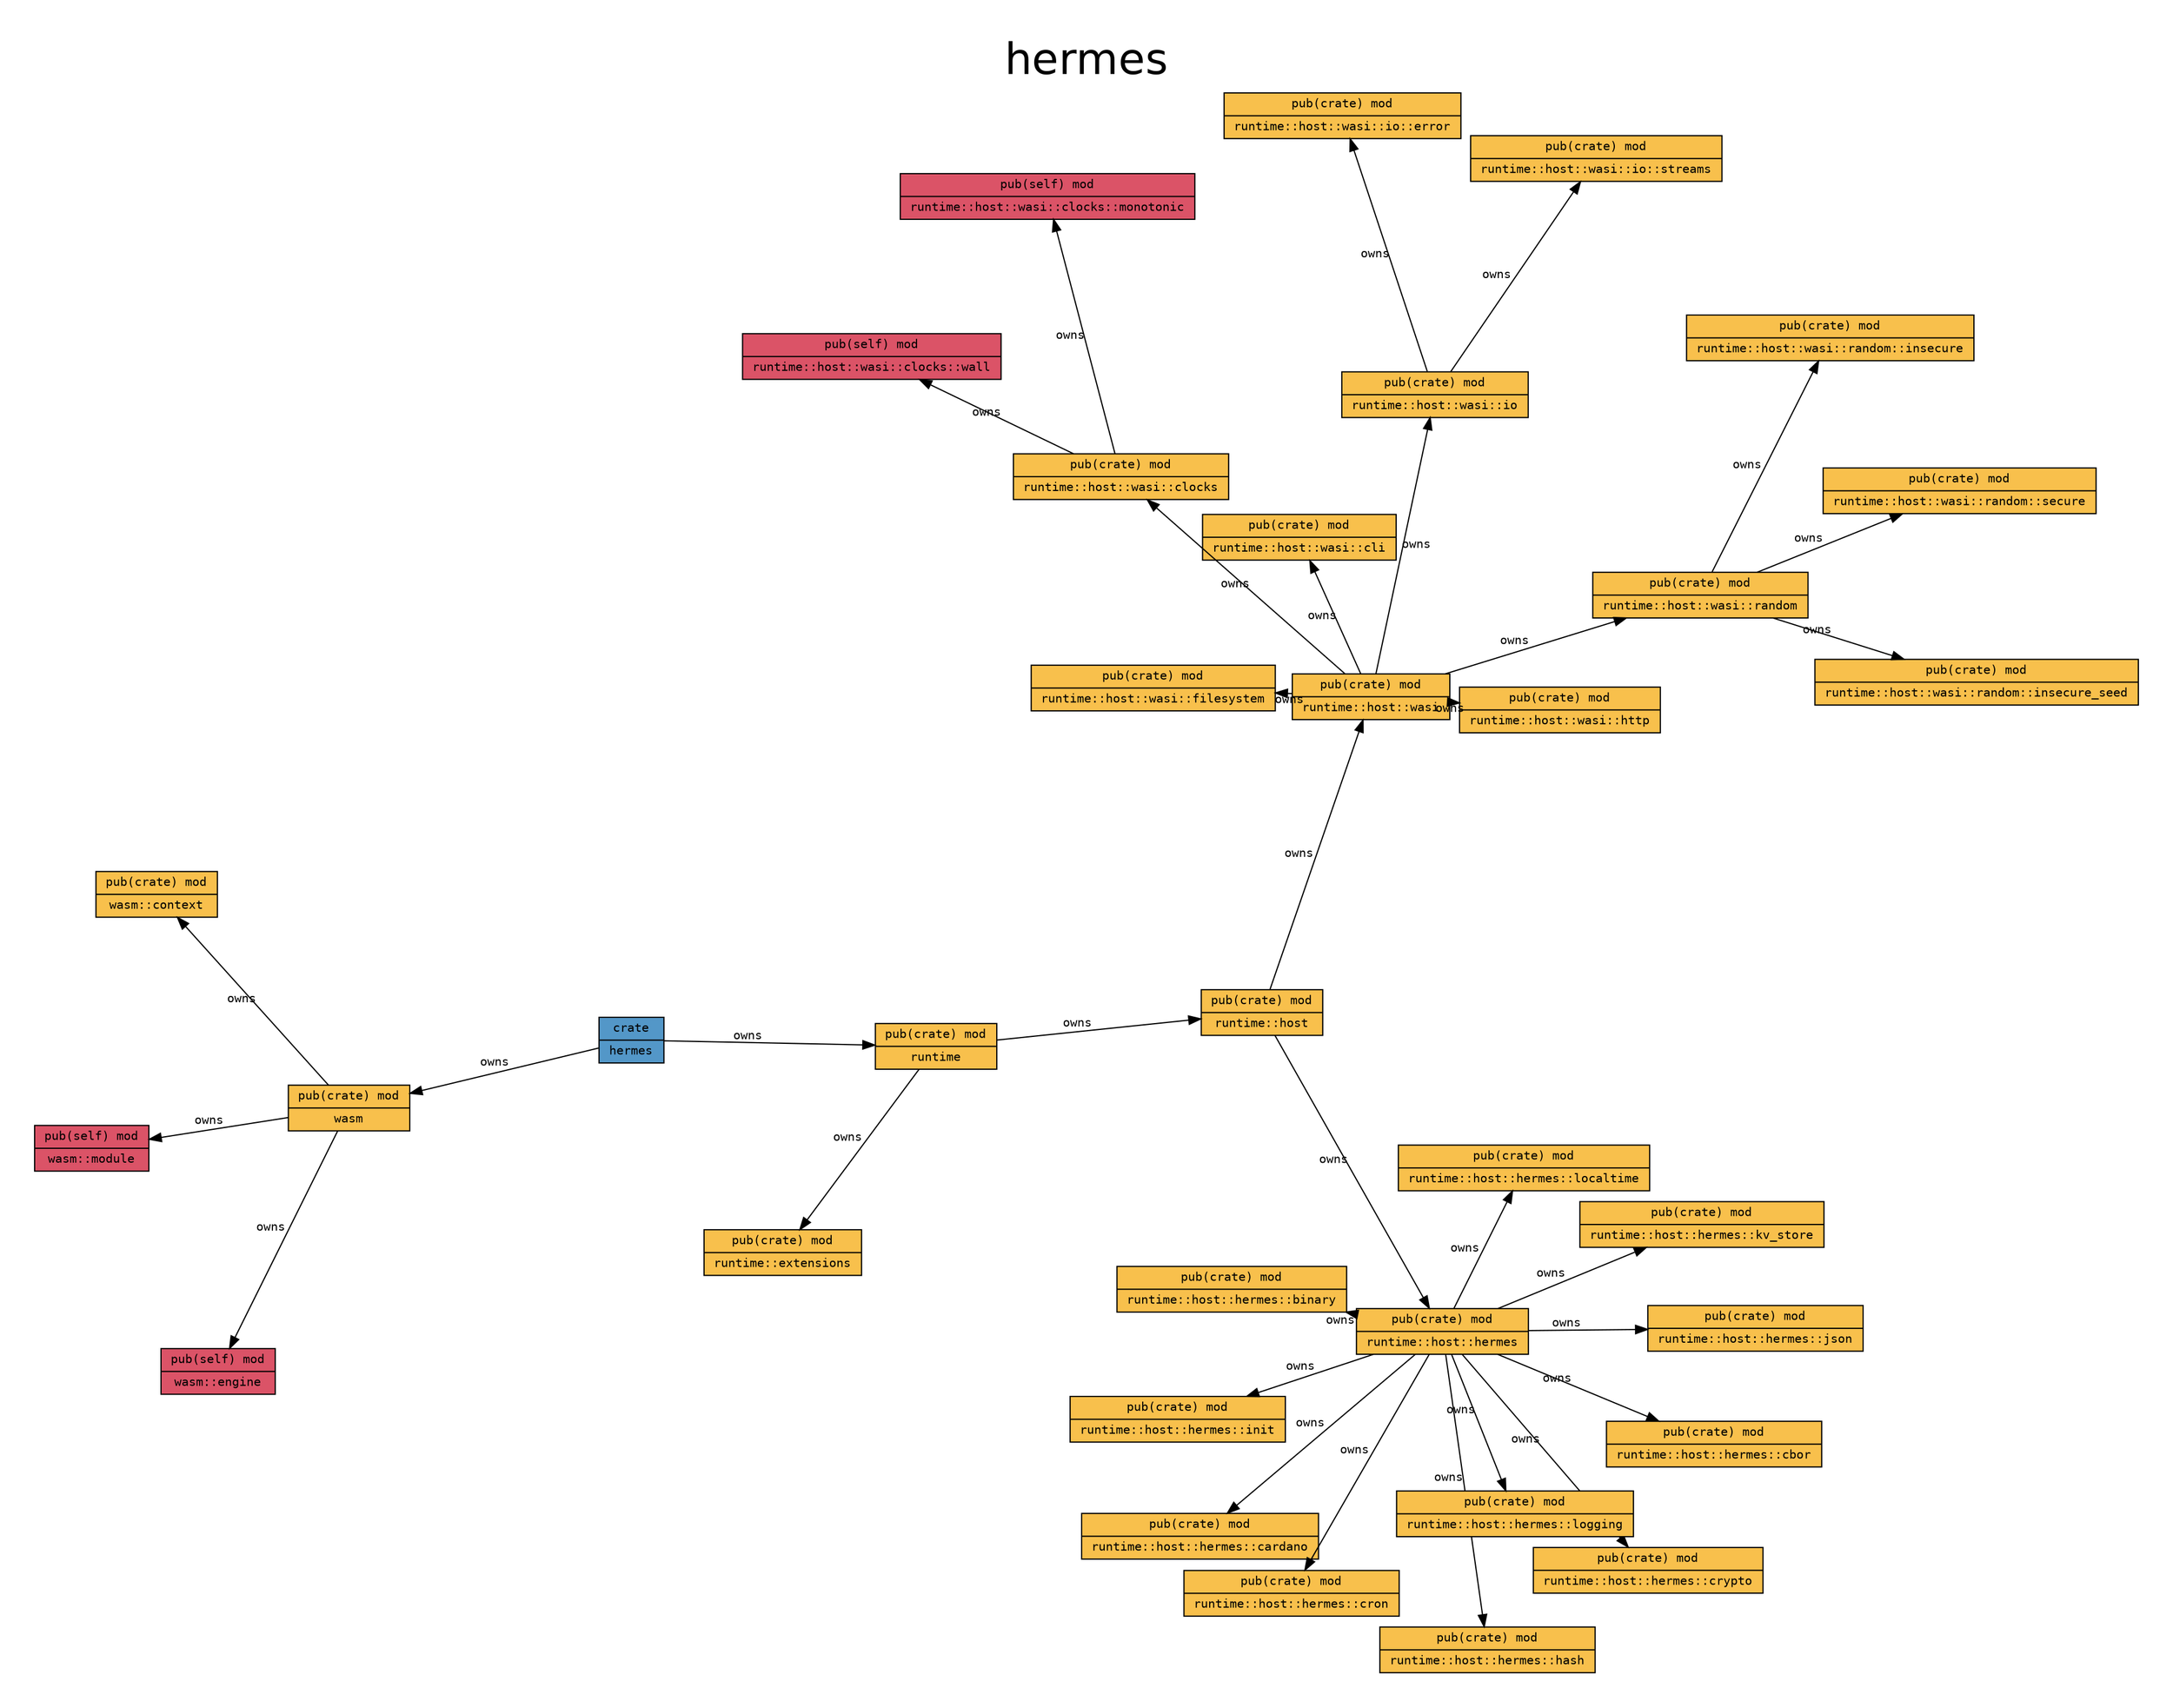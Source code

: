 digraph {

    graph [
        label="hermes",
        labelloc=t,

        pad=0.4,

        // Consider rendering the graph using a different layout algorithm, such as:
        // [dot, neato, twopi, circo, fdp, sfdp]
        layout=neato,
        overlap=false,
        splines="line",
        rankdir=LR,

        fontname="Helvetica", 
        fontsize="36",
    ];

    node [
        fontname="monospace",
        fontsize="10",
        shape="record",
        style="filled",
    ];

    edge [
        fontname="monospace",
        fontsize="10",
    ];

    "hermes" [label="crate|hermes", fillcolor="#5397c8"]; // "crate" node
    "hermes::runtime" [label="pub(crate) mod|runtime", fillcolor="#f8c04c"]; // "mod" node
    "hermes::runtime::extensions" [label="pub(crate) mod|runtime::extensions", fillcolor="#f8c04c"]; // "mod" node
    "hermes::runtime::host" [label="pub(crate) mod|runtime::host", fillcolor="#f8c04c"]; // "mod" node
    "hermes::runtime::host::hermes" [label="pub(crate) mod|runtime::host::hermes", fillcolor="#f8c04c"]; // "mod" node
    "hermes::runtime::host::hermes::binary" [label="pub(crate) mod|runtime::host::hermes::binary", fillcolor="#f8c04c"]; // "mod" node
    "hermes::runtime::host::hermes::cardano" [label="pub(crate) mod|runtime::host::hermes::cardano", fillcolor="#f8c04c"]; // "mod" node
    "hermes::runtime::host::hermes::cbor" [label="pub(crate) mod|runtime::host::hermes::cbor", fillcolor="#f8c04c"]; // "mod" node
    "hermes::runtime::host::hermes::cron" [label="pub(crate) mod|runtime::host::hermes::cron", fillcolor="#f8c04c"]; // "mod" node
    "hermes::runtime::host::hermes::crypto" [label="pub(crate) mod|runtime::host::hermes::crypto", fillcolor="#f8c04c"]; // "mod" node
    "hermes::runtime::host::hermes::hash" [label="pub(crate) mod|runtime::host::hermes::hash", fillcolor="#f8c04c"]; // "mod" node
    "hermes::runtime::host::hermes::init" [label="pub(crate) mod|runtime::host::hermes::init", fillcolor="#f8c04c"]; // "mod" node
    "hermes::runtime::host::hermes::json" [label="pub(crate) mod|runtime::host::hermes::json", fillcolor="#f8c04c"]; // "mod" node
    "hermes::runtime::host::hermes::kv_store" [label="pub(crate) mod|runtime::host::hermes::kv_store", fillcolor="#f8c04c"]; // "mod" node
    "hermes::runtime::host::hermes::localtime" [label="pub(crate) mod|runtime::host::hermes::localtime", fillcolor="#f8c04c"]; // "mod" node
    "hermes::runtime::host::hermes::logging" [label="pub(crate) mod|runtime::host::hermes::logging", fillcolor="#f8c04c"]; // "mod" node
    "hermes::runtime::host::wasi" [label="pub(crate) mod|runtime::host::wasi", fillcolor="#f8c04c"]; // "mod" node
    "hermes::runtime::host::wasi::cli" [label="pub(crate) mod|runtime::host::wasi::cli", fillcolor="#f8c04c"]; // "mod" node
    "hermes::runtime::host::wasi::clocks" [label="pub(crate) mod|runtime::host::wasi::clocks", fillcolor="#f8c04c"]; // "mod" node
    "hermes::runtime::host::wasi::clocks::monotonic" [label="pub(self) mod|runtime::host::wasi::clocks::monotonic", fillcolor="#db5367"]; // "mod" node
    "hermes::runtime::host::wasi::clocks::wall" [label="pub(self) mod|runtime::host::wasi::clocks::wall", fillcolor="#db5367"]; // "mod" node
    "hermes::runtime::host::wasi::filesystem" [label="pub(crate) mod|runtime::host::wasi::filesystem", fillcolor="#f8c04c"]; // "mod" node
    "hermes::runtime::host::wasi::http" [label="pub(crate) mod|runtime::host::wasi::http", fillcolor="#f8c04c"]; // "mod" node
    "hermes::runtime::host::wasi::io" [label="pub(crate) mod|runtime::host::wasi::io", fillcolor="#f8c04c"]; // "mod" node
    "hermes::runtime::host::wasi::io::error" [label="pub(crate) mod|runtime::host::wasi::io::error", fillcolor="#f8c04c"]; // "mod" node
    "hermes::runtime::host::wasi::io::streams" [label="pub(crate) mod|runtime::host::wasi::io::streams", fillcolor="#f8c04c"]; // "mod" node
    "hermes::runtime::host::wasi::random" [label="pub(crate) mod|runtime::host::wasi::random", fillcolor="#f8c04c"]; // "mod" node
    "hermes::runtime::host::wasi::random::insecure" [label="pub(crate) mod|runtime::host::wasi::random::insecure", fillcolor="#f8c04c"]; // "mod" node
    "hermes::runtime::host::wasi::random::insecure_seed" [label="pub(crate) mod|runtime::host::wasi::random::insecure_seed", fillcolor="#f8c04c"]; // "mod" node
    "hermes::runtime::host::wasi::random::secure" [label="pub(crate) mod|runtime::host::wasi::random::secure", fillcolor="#f8c04c"]; // "mod" node
    "hermes::wasm" [label="pub(crate) mod|wasm", fillcolor="#f8c04c"]; // "mod" node
    "hermes::wasm::context" [label="pub(crate) mod|wasm::context", fillcolor="#f8c04c"]; // "mod" node
    "hermes::wasm::engine" [label="pub(self) mod|wasm::engine", fillcolor="#db5367"]; // "mod" node
    "hermes::wasm::module" [label="pub(self) mod|wasm::module", fillcolor="#db5367"]; // "mod" node

    "hermes" -> "hermes::runtime" [label="owns", color="#000000", style="solid"] [constraint=true]; // "owns" edge
    "hermes" -> "hermes::wasm" [label="owns", color="#000000", style="solid"] [constraint=true]; // "owns" edge
    "hermes::runtime" -> "hermes::runtime::extensions" [label="owns", color="#000000", style="solid"] [constraint=true]; // "owns" edge
    "hermes::runtime" -> "hermes::runtime::host" [label="owns", color="#000000", style="solid"] [constraint=true]; // "owns" edge
    "hermes::runtime::host" -> "hermes::runtime::host::hermes" [label="owns", color="#000000", style="solid"] [constraint=true]; // "owns" edge
    "hermes::runtime::host" -> "hermes::runtime::host::wasi" [label="owns", color="#000000", style="solid"] [constraint=true]; // "owns" edge
    "hermes::runtime::host::hermes" -> "hermes::runtime::host::hermes::binary" [label="owns", color="#000000", style="solid"] [constraint=true]; // "owns" edge
    "hermes::runtime::host::hermes" -> "hermes::runtime::host::hermes::cardano" [label="owns", color="#000000", style="solid"] [constraint=true]; // "owns" edge
    "hermes::runtime::host::hermes" -> "hermes::runtime::host::hermes::cbor" [label="owns", color="#000000", style="solid"] [constraint=true]; // "owns" edge
    "hermes::runtime::host::hermes" -> "hermes::runtime::host::hermes::cron" [label="owns", color="#000000", style="solid"] [constraint=true]; // "owns" edge
    "hermes::runtime::host::hermes" -> "hermes::runtime::host::hermes::crypto" [label="owns", color="#000000", style="solid"] [constraint=true]; // "owns" edge
    "hermes::runtime::host::hermes" -> "hermes::runtime::host::hermes::hash" [label="owns", color="#000000", style="solid"] [constraint=true]; // "owns" edge
    "hermes::runtime::host::hermes" -> "hermes::runtime::host::hermes::init" [label="owns", color="#000000", style="solid"] [constraint=true]; // "owns" edge
    "hermes::runtime::host::hermes" -> "hermes::runtime::host::hermes::json" [label="owns", color="#000000", style="solid"] [constraint=true]; // "owns" edge
    "hermes::runtime::host::hermes" -> "hermes::runtime::host::hermes::kv_store" [label="owns", color="#000000", style="solid"] [constraint=true]; // "owns" edge
    "hermes::runtime::host::hermes" -> "hermes::runtime::host::hermes::localtime" [label="owns", color="#000000", style="solid"] [constraint=true]; // "owns" edge
    "hermes::runtime::host::hermes" -> "hermes::runtime::host::hermes::logging" [label="owns", color="#000000", style="solid"] [constraint=true]; // "owns" edge
    "hermes::runtime::host::wasi" -> "hermes::runtime::host::wasi::cli" [label="owns", color="#000000", style="solid"] [constraint=true]; // "owns" edge
    "hermes::runtime::host::wasi" -> "hermes::runtime::host::wasi::clocks" [label="owns", color="#000000", style="solid"] [constraint=true]; // "owns" edge
    "hermes::runtime::host::wasi" -> "hermes::runtime::host::wasi::filesystem" [label="owns", color="#000000", style="solid"] [constraint=true]; // "owns" edge
    "hermes::runtime::host::wasi" -> "hermes::runtime::host::wasi::http" [label="owns", color="#000000", style="solid"] [constraint=true]; // "owns" edge
    "hermes::runtime::host::wasi" -> "hermes::runtime::host::wasi::io" [label="owns", color="#000000", style="solid"] [constraint=true]; // "owns" edge
    "hermes::runtime::host::wasi" -> "hermes::runtime::host::wasi::random" [label="owns", color="#000000", style="solid"] [constraint=true]; // "owns" edge
    "hermes::runtime::host::wasi::clocks" -> "hermes::runtime::host::wasi::clocks::monotonic" [label="owns", color="#000000", style="solid"] [constraint=true]; // "owns" edge
    "hermes::runtime::host::wasi::clocks" -> "hermes::runtime::host::wasi::clocks::wall" [label="owns", color="#000000", style="solid"] [constraint=true]; // "owns" edge
    "hermes::runtime::host::wasi::io" -> "hermes::runtime::host::wasi::io::error" [label="owns", color="#000000", style="solid"] [constraint=true]; // "owns" edge
    "hermes::runtime::host::wasi::io" -> "hermes::runtime::host::wasi::io::streams" [label="owns", color="#000000", style="solid"] [constraint=true]; // "owns" edge
    "hermes::runtime::host::wasi::random" -> "hermes::runtime::host::wasi::random::insecure" [label="owns", color="#000000", style="solid"] [constraint=true]; // "owns" edge
    "hermes::runtime::host::wasi::random" -> "hermes::runtime::host::wasi::random::insecure_seed" [label="owns", color="#000000", style="solid"] [constraint=true]; // "owns" edge
    "hermes::runtime::host::wasi::random" -> "hermes::runtime::host::wasi::random::secure" [label="owns", color="#000000", style="solid"] [constraint=true]; // "owns" edge
    "hermes::wasm" -> "hermes::wasm::context" [label="owns", color="#000000", style="solid"] [constraint=true]; // "owns" edge
    "hermes::wasm" -> "hermes::wasm::engine" [label="owns", color="#000000", style="solid"] [constraint=true]; // "owns" edge
    "hermes::wasm" -> "hermes::wasm::module" [label="owns", color="#000000", style="solid"] [constraint=true]; // "owns" edge

}
